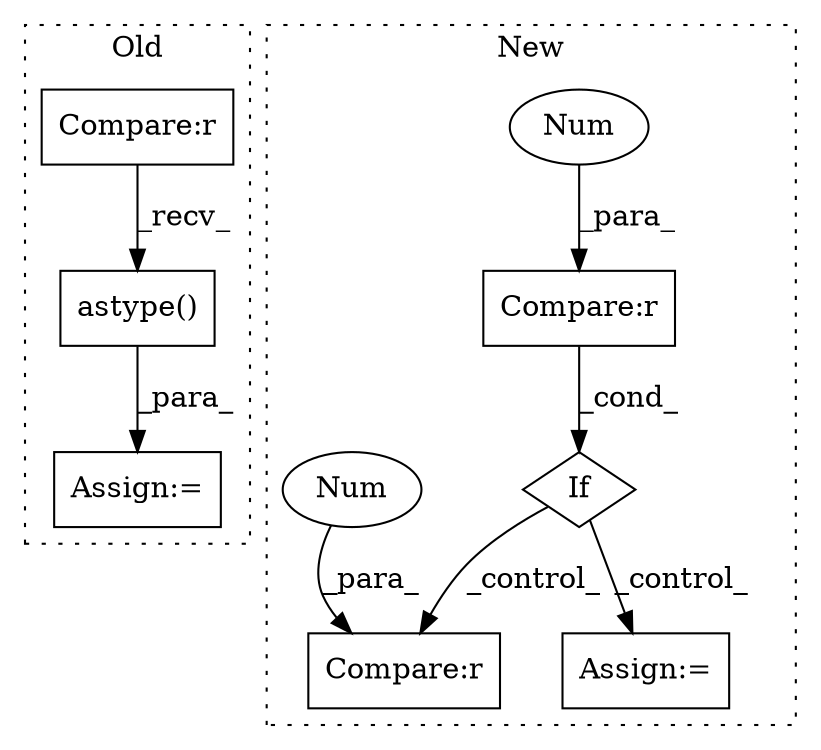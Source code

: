 digraph G {
subgraph cluster0 {
1 [label="astype()" a="75" s="3324,3359" l="32,1" shape="box"];
3 [label="Assign:=" a="68" s="3308" l="3" shape="box"];
9 [label="Compare:r" a="40" s="3324" l="24" shape="box"];
label = "Old";
style="dotted";
}
subgraph cluster1 {
2 [label="If" a="96" s="2730" l="3" shape="diamond"];
4 [label="Assign:=" a="68" s="2864" l="3" shape="box"];
5 [label="Compare:r" a="40" s="2733" l="13" shape="box"];
6 [label="Num" a="76" s="2745" l="1" shape="ellipse"];
7 [label="Compare:r" a="40" s="2906" l="25" shape="box"];
8 [label="Num" a="76" s="2930" l="1" shape="ellipse"];
label = "New";
style="dotted";
}
1 -> 3 [label="_para_"];
2 -> 4 [label="_control_"];
2 -> 7 [label="_control_"];
5 -> 2 [label="_cond_"];
6 -> 5 [label="_para_"];
8 -> 7 [label="_para_"];
9 -> 1 [label="_recv_"];
}
